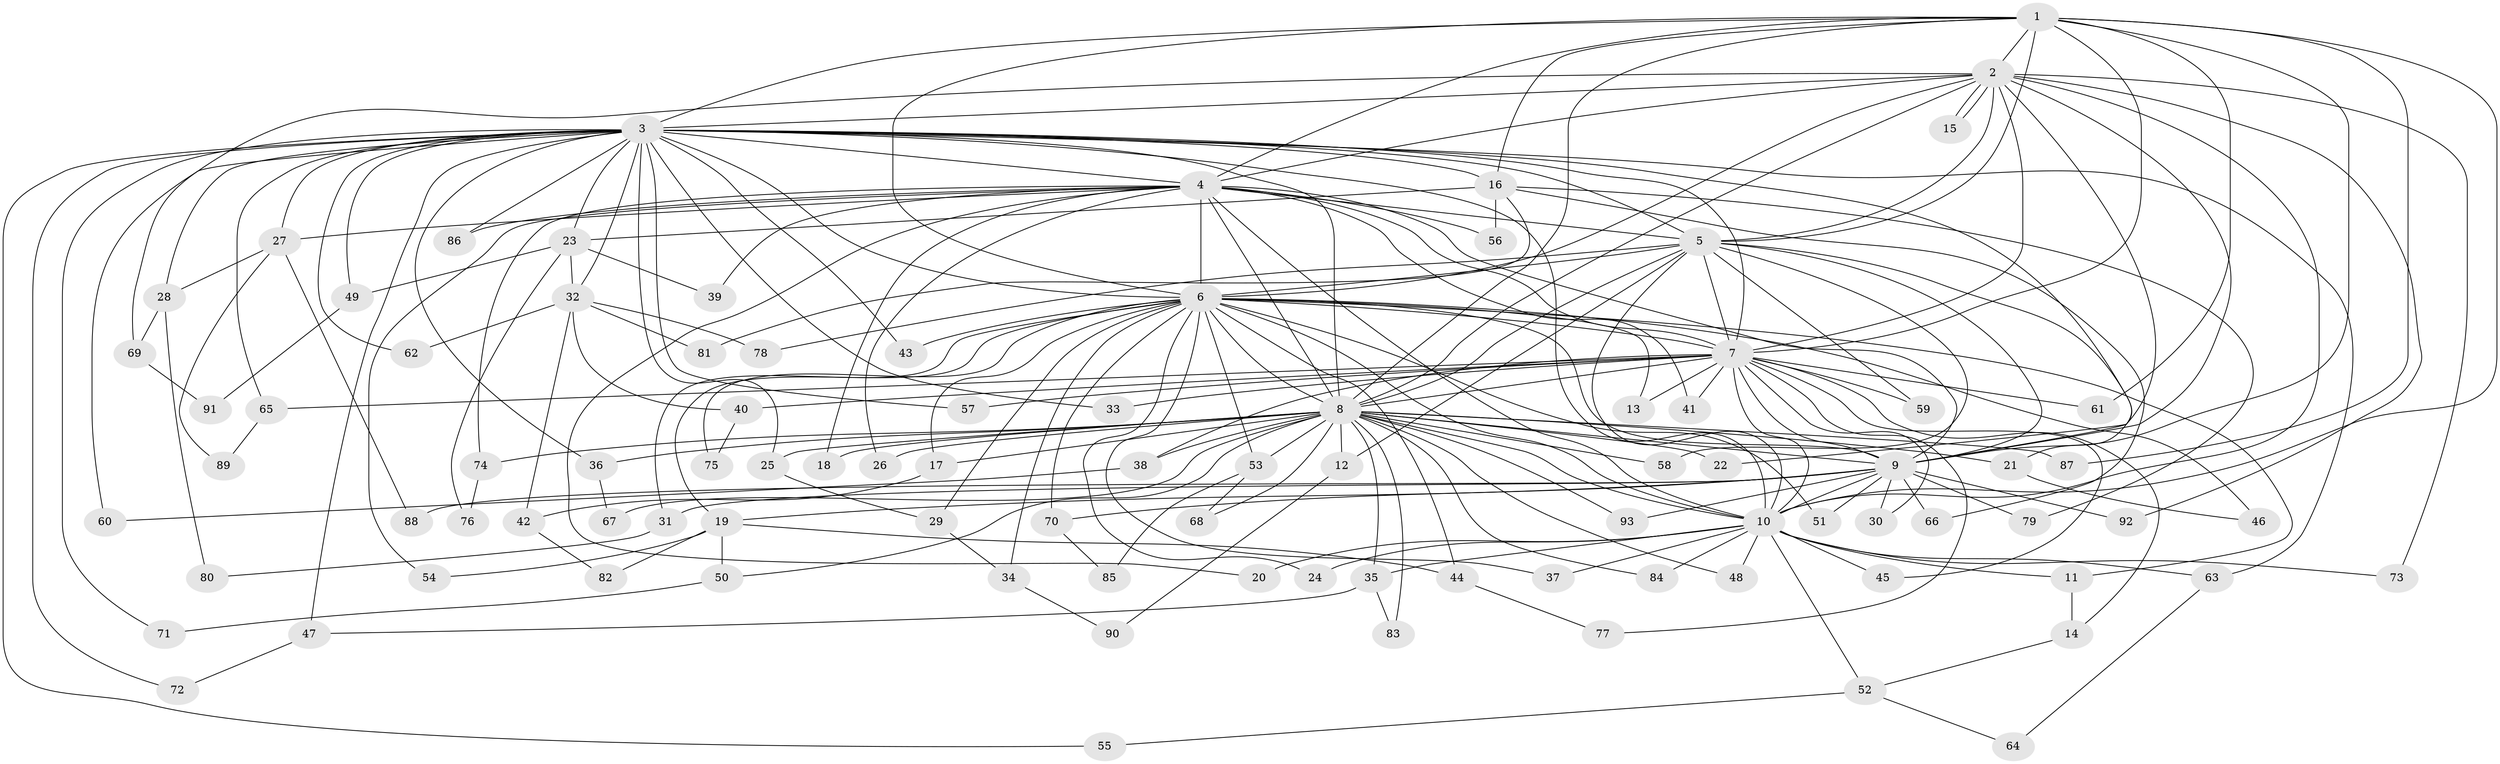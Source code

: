 // Generated by graph-tools (version 1.1) at 2025/25/03/09/25 03:25:49]
// undirected, 93 vertices, 211 edges
graph export_dot {
graph [start="1"]
  node [color=gray90,style=filled];
  1;
  2;
  3;
  4;
  5;
  6;
  7;
  8;
  9;
  10;
  11;
  12;
  13;
  14;
  15;
  16;
  17;
  18;
  19;
  20;
  21;
  22;
  23;
  24;
  25;
  26;
  27;
  28;
  29;
  30;
  31;
  32;
  33;
  34;
  35;
  36;
  37;
  38;
  39;
  40;
  41;
  42;
  43;
  44;
  45;
  46;
  47;
  48;
  49;
  50;
  51;
  52;
  53;
  54;
  55;
  56;
  57;
  58;
  59;
  60;
  61;
  62;
  63;
  64;
  65;
  66;
  67;
  68;
  69;
  70;
  71;
  72;
  73;
  74;
  75;
  76;
  77;
  78;
  79;
  80;
  81;
  82;
  83;
  84;
  85;
  86;
  87;
  88;
  89;
  90;
  91;
  92;
  93;
  1 -- 2;
  1 -- 3;
  1 -- 4;
  1 -- 5;
  1 -- 6;
  1 -- 7;
  1 -- 8;
  1 -- 9;
  1 -- 10;
  1 -- 16;
  1 -- 61;
  1 -- 87;
  2 -- 3;
  2 -- 4;
  2 -- 5;
  2 -- 6;
  2 -- 7;
  2 -- 8;
  2 -- 9;
  2 -- 10;
  2 -- 15;
  2 -- 15;
  2 -- 22;
  2 -- 69;
  2 -- 73;
  2 -- 92;
  3 -- 4;
  3 -- 5;
  3 -- 6;
  3 -- 7;
  3 -- 8;
  3 -- 9;
  3 -- 10;
  3 -- 16;
  3 -- 23;
  3 -- 25;
  3 -- 27;
  3 -- 28;
  3 -- 32;
  3 -- 33;
  3 -- 36;
  3 -- 43;
  3 -- 47;
  3 -- 49;
  3 -- 55;
  3 -- 57;
  3 -- 60;
  3 -- 62;
  3 -- 63;
  3 -- 65;
  3 -- 71;
  3 -- 72;
  3 -- 86;
  4 -- 5;
  4 -- 6;
  4 -- 7;
  4 -- 8;
  4 -- 9;
  4 -- 10;
  4 -- 18;
  4 -- 20;
  4 -- 26;
  4 -- 27;
  4 -- 39;
  4 -- 41;
  4 -- 54;
  4 -- 56;
  4 -- 74;
  4 -- 86;
  5 -- 6;
  5 -- 7;
  5 -- 8;
  5 -- 9;
  5 -- 10;
  5 -- 12;
  5 -- 21;
  5 -- 58;
  5 -- 59;
  5 -- 78;
  6 -- 7;
  6 -- 8;
  6 -- 9;
  6 -- 10;
  6 -- 11;
  6 -- 13;
  6 -- 17;
  6 -- 19;
  6 -- 24;
  6 -- 29;
  6 -- 31;
  6 -- 34;
  6 -- 37;
  6 -- 43;
  6 -- 44;
  6 -- 46;
  6 -- 51;
  6 -- 53;
  6 -- 70;
  6 -- 75;
  7 -- 8;
  7 -- 9;
  7 -- 10;
  7 -- 13;
  7 -- 14;
  7 -- 30;
  7 -- 33;
  7 -- 38;
  7 -- 40;
  7 -- 41;
  7 -- 45;
  7 -- 57;
  7 -- 59;
  7 -- 61;
  7 -- 65;
  7 -- 77;
  8 -- 9;
  8 -- 10;
  8 -- 12;
  8 -- 17;
  8 -- 18;
  8 -- 21;
  8 -- 22;
  8 -- 25;
  8 -- 26;
  8 -- 35;
  8 -- 36;
  8 -- 38;
  8 -- 48;
  8 -- 50;
  8 -- 53;
  8 -- 58;
  8 -- 67;
  8 -- 68;
  8 -- 74;
  8 -- 83;
  8 -- 84;
  8 -- 87;
  8 -- 93;
  9 -- 10;
  9 -- 19;
  9 -- 30;
  9 -- 31;
  9 -- 51;
  9 -- 66;
  9 -- 70;
  9 -- 79;
  9 -- 88;
  9 -- 92;
  9 -- 93;
  10 -- 11;
  10 -- 20;
  10 -- 24;
  10 -- 35;
  10 -- 37;
  10 -- 45;
  10 -- 48;
  10 -- 52;
  10 -- 63;
  10 -- 73;
  10 -- 84;
  11 -- 14;
  12 -- 90;
  14 -- 52;
  16 -- 23;
  16 -- 56;
  16 -- 66;
  16 -- 79;
  16 -- 81;
  17 -- 42;
  19 -- 44;
  19 -- 50;
  19 -- 54;
  19 -- 82;
  21 -- 46;
  23 -- 32;
  23 -- 39;
  23 -- 49;
  23 -- 76;
  25 -- 29;
  27 -- 28;
  27 -- 88;
  27 -- 89;
  28 -- 69;
  28 -- 80;
  29 -- 34;
  31 -- 80;
  32 -- 40;
  32 -- 42;
  32 -- 62;
  32 -- 78;
  32 -- 81;
  34 -- 90;
  35 -- 47;
  35 -- 83;
  36 -- 67;
  38 -- 60;
  40 -- 75;
  42 -- 82;
  44 -- 77;
  47 -- 72;
  49 -- 91;
  50 -- 71;
  52 -- 55;
  52 -- 64;
  53 -- 68;
  53 -- 85;
  63 -- 64;
  65 -- 89;
  69 -- 91;
  70 -- 85;
  74 -- 76;
}
